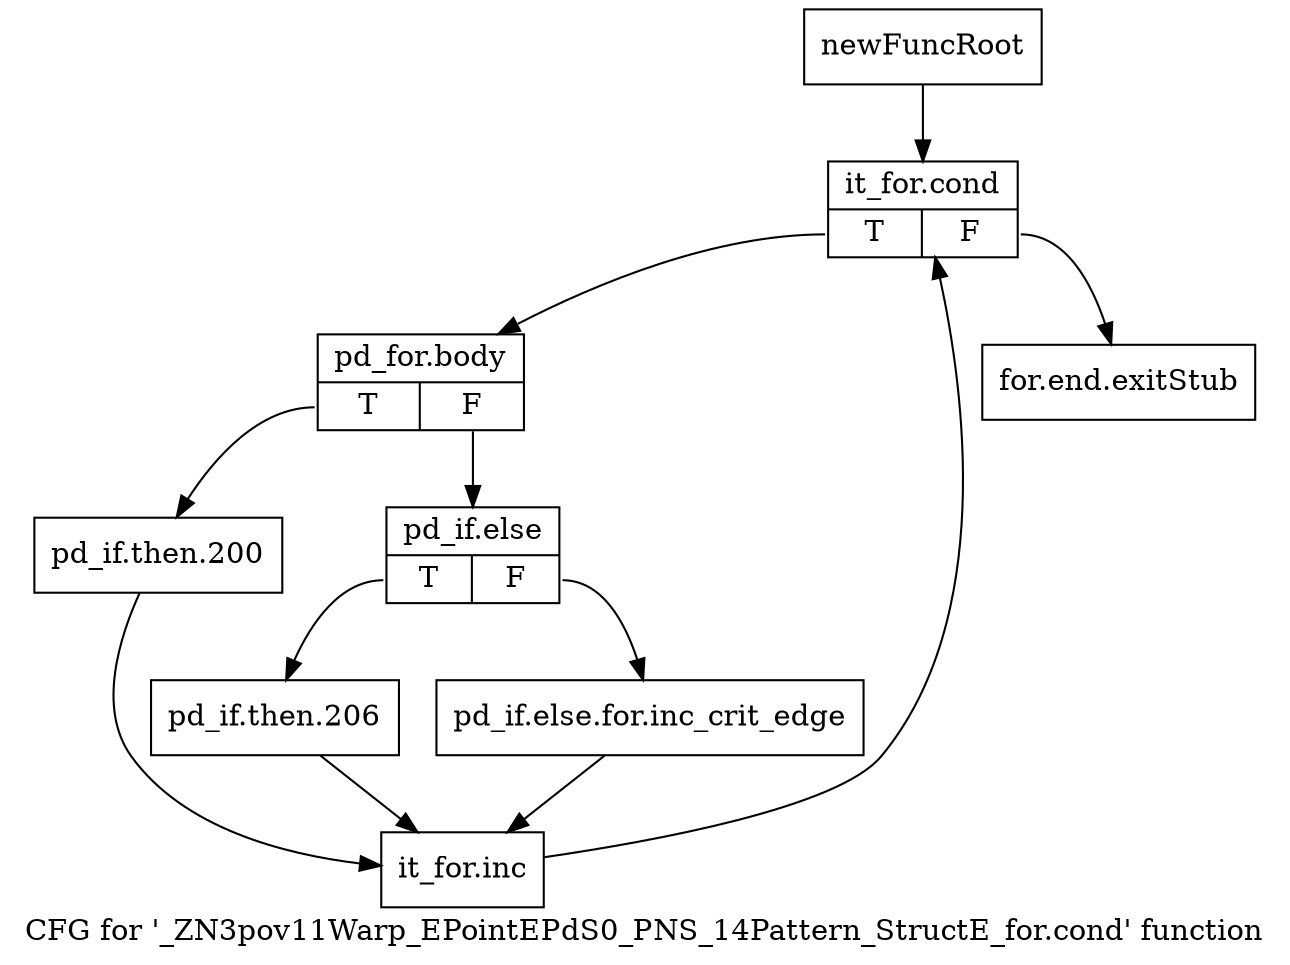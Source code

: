 digraph "CFG for '_ZN3pov11Warp_EPointEPdS0_PNS_14Pattern_StructE_for.cond' function" {
	label="CFG for '_ZN3pov11Warp_EPointEPdS0_PNS_14Pattern_StructE_for.cond' function";

	Node0x2e12bf0 [shape=record,label="{newFuncRoot}"];
	Node0x2e12bf0 -> Node0x2e13020;
	Node0x2e12c40 [shape=record,label="{for.end.exitStub}"];
	Node0x2e13020 [shape=record,label="{it_for.cond|{<s0>T|<s1>F}}"];
	Node0x2e13020:s0 -> Node0x2e13070;
	Node0x2e13020:s1 -> Node0x2e12c40;
	Node0x2e13070 [shape=record,label="{pd_for.body|{<s0>T|<s1>F}}"];
	Node0x2e13070:s0 -> Node0x2e131b0;
	Node0x2e13070:s1 -> Node0x2e130c0;
	Node0x2e130c0 [shape=record,label="{pd_if.else|{<s0>T|<s1>F}}"];
	Node0x2e130c0:s0 -> Node0x2e13160;
	Node0x2e130c0:s1 -> Node0x2e13110;
	Node0x2e13110 [shape=record,label="{pd_if.else.for.inc_crit_edge}"];
	Node0x2e13110 -> Node0x2e13200;
	Node0x2e13160 [shape=record,label="{pd_if.then.206}"];
	Node0x2e13160 -> Node0x2e13200;
	Node0x2e131b0 [shape=record,label="{pd_if.then.200}"];
	Node0x2e131b0 -> Node0x2e13200;
	Node0x2e13200 [shape=record,label="{it_for.inc}"];
	Node0x2e13200 -> Node0x2e13020;
}
